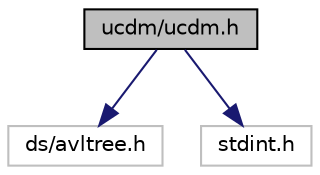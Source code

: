digraph "ucdm/ucdm.h"
{
 // INTERACTIVE_SVG=YES
 // LATEX_PDF_SIZE
  bgcolor="transparent";
  edge [fontname="Helvetica",fontsize="10",labelfontname="Helvetica",labelfontsize="10"];
  node [fontname="Helvetica",fontsize="10",shape=record];
  Node1 [label="ucdm/ucdm.h",height=0.2,width=0.4,color="black", fillcolor="grey75", style="filled", fontcolor="black",tooltip="Interface and usage of the Unified Configuration and Data Manager."];
  Node1 -> Node2 [color="midnightblue",fontsize="10",style="solid",fontname="Helvetica"];
  Node2 [label="ds/avltree.h",height=0.2,width=0.4,color="grey75",tooltip=" "];
  Node1 -> Node3 [color="midnightblue",fontsize="10",style="solid",fontname="Helvetica"];
  Node3 [label="stdint.h",height=0.2,width=0.4,color="grey75",tooltip=" "];
}
